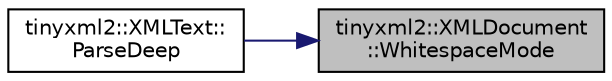 digraph "tinyxml2::XMLDocument::WhitespaceMode"
{
 // LATEX_PDF_SIZE
  edge [fontname="Helvetica",fontsize="10",labelfontname="Helvetica",labelfontsize="10"];
  node [fontname="Helvetica",fontsize="10",shape=record];
  rankdir="RL";
  Node1 [label="tinyxml2::XMLDocument\l::WhitespaceMode",height=0.2,width=0.4,color="black", fillcolor="grey75", style="filled", fontcolor="black",tooltip=" "];
  Node1 -> Node2 [dir="back",color="midnightblue",fontsize="10",style="solid",fontname="Helvetica"];
  Node2 [label="tinyxml2::XMLText::\lParseDeep",height=0.2,width=0.4,color="black", fillcolor="white", style="filled",URL="$classtinyxml2_1_1XMLText.html#af3b93344f1183482e1683f5922ac9c68",tooltip=" "];
}
